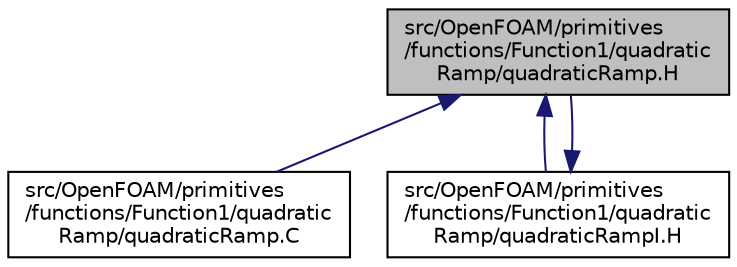 digraph "src/OpenFOAM/primitives/functions/Function1/quadraticRamp/quadraticRamp.H"
{
  bgcolor="transparent";
  edge [fontname="Helvetica",fontsize="10",labelfontname="Helvetica",labelfontsize="10"];
  node [fontname="Helvetica",fontsize="10",shape=record];
  Node1 [label="src/OpenFOAM/primitives\l/functions/Function1/quadratic\lRamp/quadraticRamp.H",height=0.2,width=0.4,color="black", fillcolor="grey75", style="filled" fontcolor="black"];
  Node1 -> Node2 [dir="back",color="midnightblue",fontsize="10",style="solid",fontname="Helvetica"];
  Node2 [label="src/OpenFOAM/primitives\l/functions/Function1/quadratic\lRamp/quadraticRamp.C",height=0.2,width=0.4,color="black",URL="$quadraticRamp_8C.html"];
  Node1 -> Node3 [dir="back",color="midnightblue",fontsize="10",style="solid",fontname="Helvetica"];
  Node3 [label="src/OpenFOAM/primitives\l/functions/Function1/quadratic\lRamp/quadraticRampI.H",height=0.2,width=0.4,color="black",URL="$quadraticRampI_8H.html"];
  Node3 -> Node1 [dir="back",color="midnightblue",fontsize="10",style="solid",fontname="Helvetica"];
}
